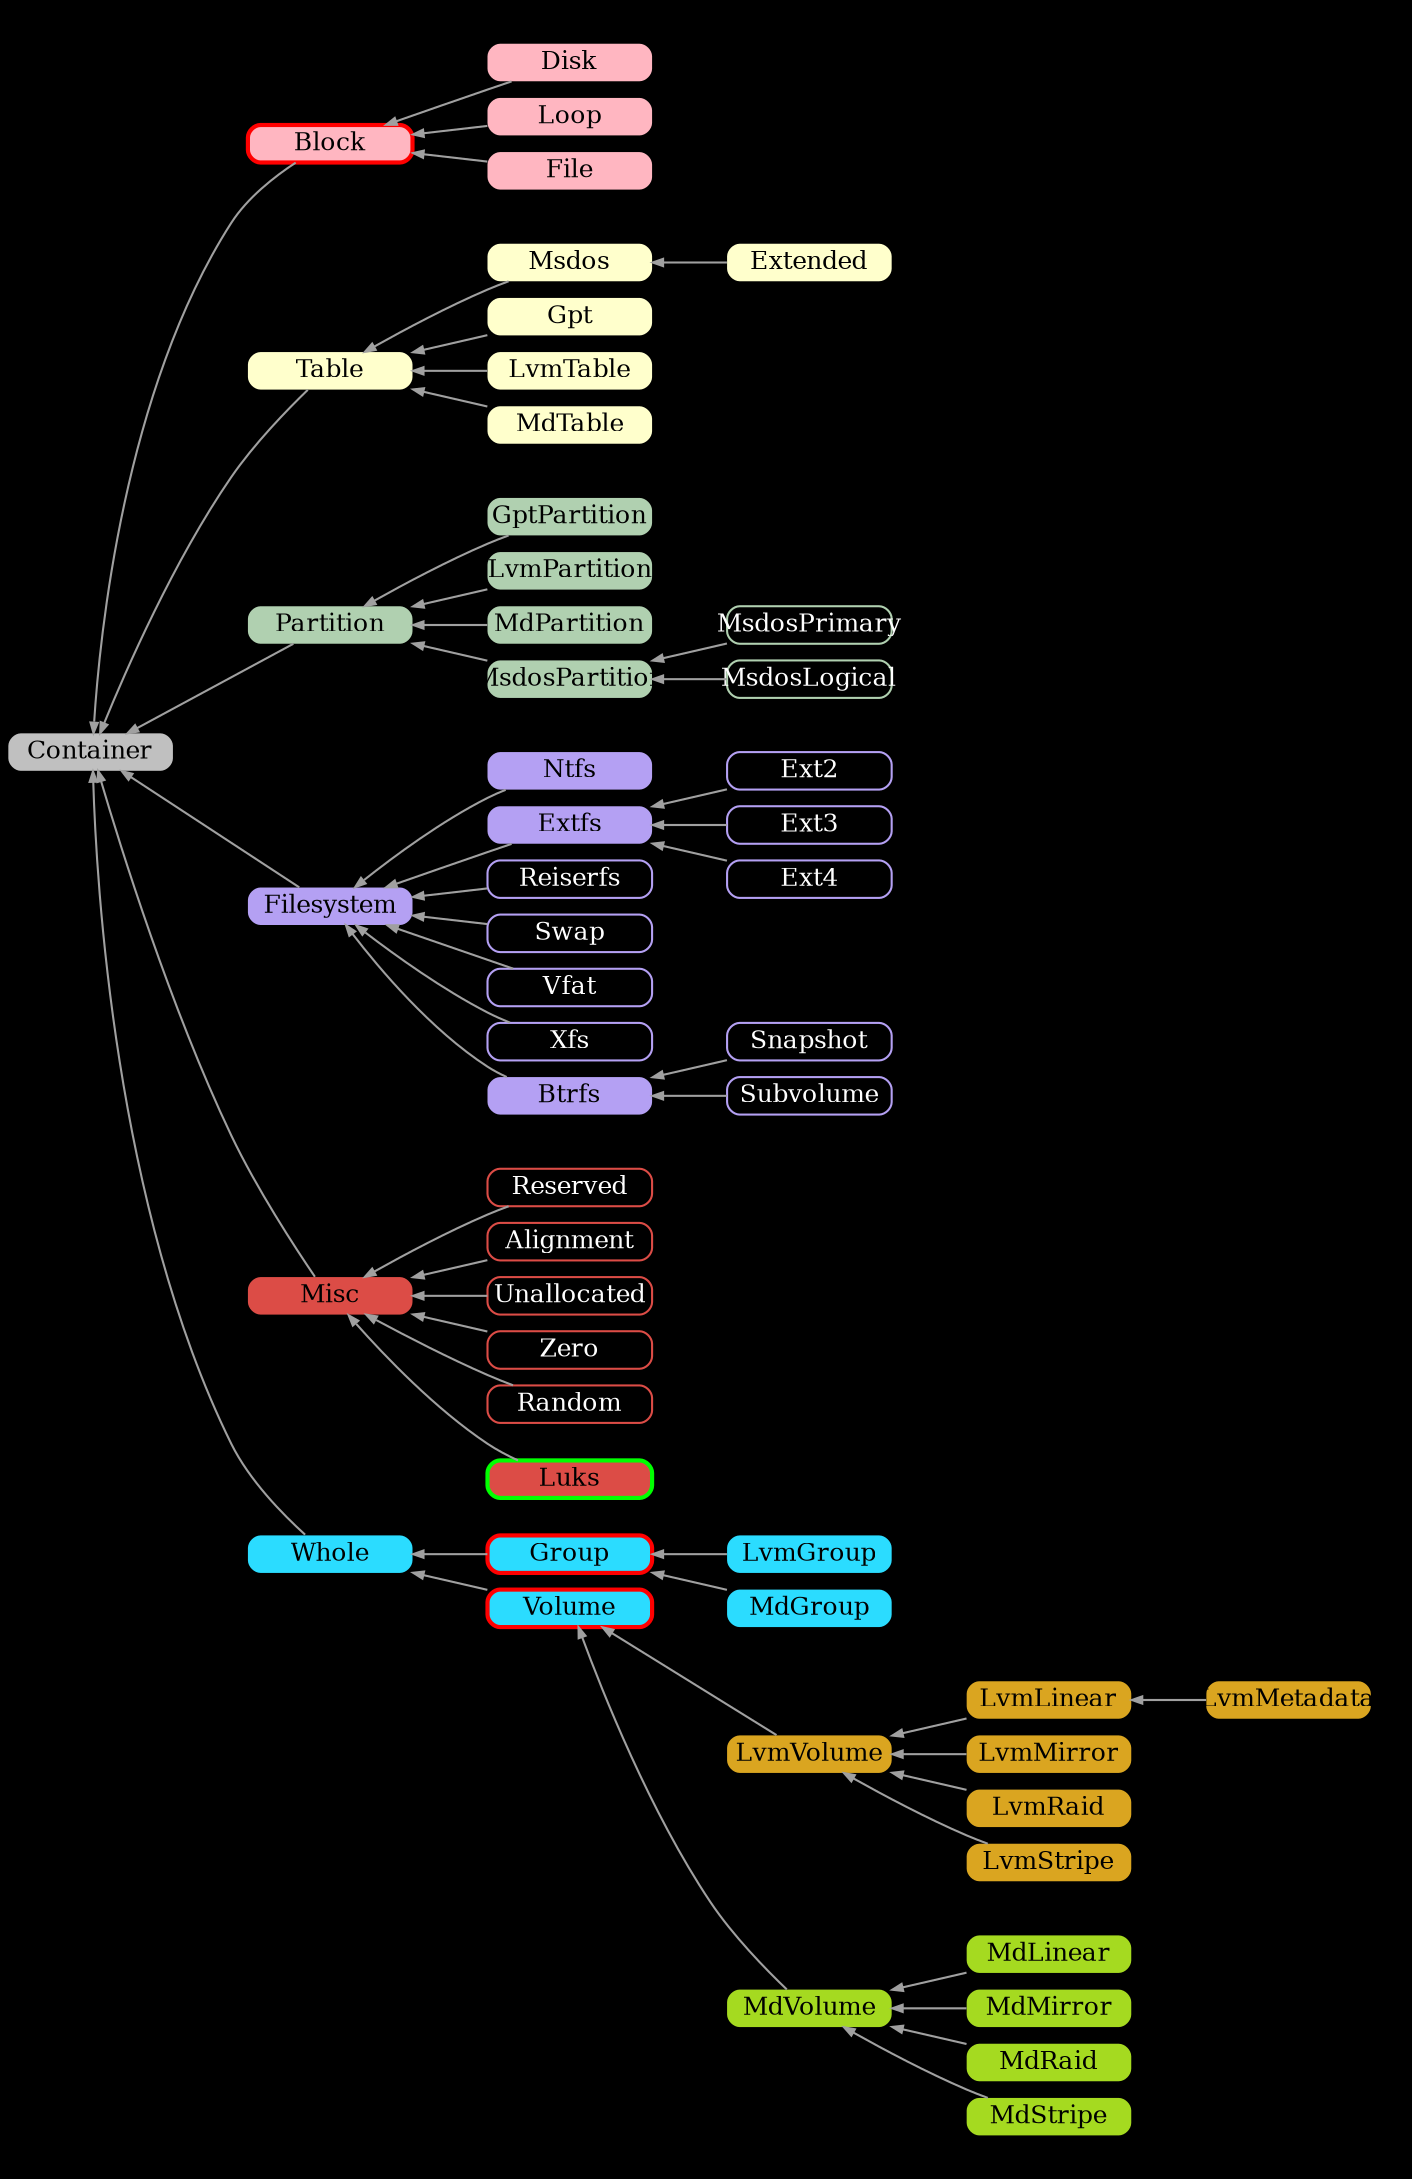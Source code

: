 digraph G
{
	graph [
		rankdir="RL"
		bgcolor=black
		color=white
		nodesep=0.1
		ranksep=0.5
	];

	node [
		shape=Mrecord
		fontsize=12
		style=filled
		width="1.1"
		height="0.25"
		fixedsize=true
		penwidth=0.0
	];

	edge [
		penwidth=1.0
		color="#A0A0A0"
		arrowsize=0.5
	];

	Container      [ fillcolor="#C0C0C0" ];

	Block          [ fillcolor="#FFB6C1" penwidth=2 color=red ];
	Disk           [ fillcolor="#FFB6C1" ];
	Loop           [ fillcolor="#FFB6C1" ];
	File           [ fillcolor="#FFB6C1" ];

	Table          [ fillcolor="#FFFFCC" ];
	Msdos          [ fillcolor="#FFFFCC" ];
	Extended       [ fillcolor="#FFFFCC" ];
	Gpt            [ fillcolor="#FFFFCC" ];
	LvmTable       [ fillcolor="#FFFFCC" ];
	MdTable        [ fillcolor="#FFFFCC" ];

	Partition      [ fillcolor="#B0D0B0" ];
	MsdosPartition [ fillcolor="#B0D0B0" ];
	GptPartition   [ fillcolor="#B0D0B0" ];
	LvmPartition   [ fillcolor="#B0D0B0" ];
	MdPartition    [ fillcolor="#B0D0B0" ];

	MsdosPrimary   [ color="#B0D0B0" fontcolor=white style=solid penwidth=1 ];
	MsdosLogical   [ color="#B0D0B0" fontcolor=white style=solid penwidth=1 ];

	Filesystem     [ fillcolor="#B4A0F3" ];
	Extfs          [ fillcolor="#B4A0F3" ];
	Btrfs          [ fillcolor="#B4A0F3" ];
	Ntfs           [ fillcolor="#B4A0F3" ];

	Ext2           [ color="#B4A0F3" fontcolor=white style=solid penwidth=1 ];
	Ext3           [ color="#B4A0F3" fontcolor=white style=solid penwidth=1 ];
	Ext4           [ color="#B4A0F3" fontcolor=white style=solid penwidth=1 ];

	Reiserfs       [ color="#B4A0F3" fontcolor=white style=solid penwidth=1 ];
	Swap           [ color="#B4A0F3" fontcolor=white style=solid penwidth=1 ];
	Vfat           [ color="#B4A0F3" fontcolor=white style=solid penwidth=1 ];
	Xfs            [ color="#B4A0F3" fontcolor=white style=solid penwidth=1 ];

	BtrfsSnapshot  [ label="Snapshot"  color="#B4A0F3" fontcolor=white style=solid penwidth=1 ];
	BtrfsSubvolume [ label="Subvolume" color="#B4A0F3" fontcolor=white style=solid penwidth=1 ];

	Misc           [ fillcolor="#DC4C46" ];

	Reserved       [ color="#DC4C46" fontcolor=white style=solid penwidth=1 ];
	Alignment      [ color="#DC4C46" fontcolor=white style=solid penwidth=1 ];
	Unallocated    [ color="#DC4C46" fontcolor=white style=solid penwidth=1 ];
	Zero           [ color="#DC4C46" fontcolor=white style=solid penwidth=1 ];
	Random         [ color="#DC4C46" fontcolor=white style=solid penwidth=1 ];

	Luks           [ fillcolor="#DC4C46" penwidth=2 color=green ];

	Volume         [ fillcolor="#2BDCFF" penwidth=2 color=red ];
	Whole          [ fillcolor="#2BDCFF" ];
	Group          [ fillcolor="#2BDCFF" penwidth=2 color=red ];
	LvmGroup       [ fillcolor="#2BDCFF" ];
	MdGroup        [ fillcolor="#2BDCFF" ];

	LvmLinear      [ fillcolor="#DAA520" ];
	LvmMetadata    [ fillcolor="#DAA520" ];
	LvmMirror      [ fillcolor="#DAA520" ];
	LvmRaid        [ fillcolor="#DAA520" ];
	LvmStripe      [ fillcolor="#DAA520" ];
	LvmVolume      [ fillcolor="#DAA520" ];

	MdLinear       [ fillcolor="#A5DA20" ];
	MdMirror       [ fillcolor="#A5DA20" ];
	MdRaid         [ fillcolor="#A5DA20" ];
	MdStripe       [ fillcolor="#A5DA20" ];
	MdVolume       [ fillcolor="#A5DA20" ];

	Block      -> Container;
	Filesystem -> Container;
	Misc       -> Container;
	Partition  -> Container;
	Table      -> Container;
	Whole      -> Container;

	LvmVolume  -> Volume;
	MdVolume   -> Volume;

	subgraph cluster_1 {
		color = transparent;

		Extended             -> Msdos;

		Gpt                  -> Table;
		LvmTable             -> Table;
		MdTable              -> Table;
		Msdos                -> Table;
	}

	subgraph cluster_2 {
		color = transparent;

		Btrfs                -> Filesystem;
		Extfs                -> Filesystem;
		Ntfs                 -> Filesystem;
		Reiserfs             -> Filesystem;
		Swap                 -> Filesystem;
		Vfat                 -> Filesystem;
		Xfs                  -> Filesystem;

		Ext2                 -> Extfs;
		Ext3                 -> Extfs;
		Ext4                 -> Extfs;

		BtrfsSubvolume       -> Btrfs;
		BtrfsSnapshot        -> Btrfs;
	}

	subgraph cluster_3 {
		color = transparent;

		Zero                 -> Misc;
		Random               -> Misc;
		Reserved             -> Misc;
		Alignment            -> Misc;
		Unallocated          -> Misc;
	}

	subgraph cluster_4 {
		color = transparent;

		MsdosPartition       -> Partition;
		GptPartition         -> Partition;
		LvmPartition         -> Partition;
		MdPartition          -> Partition;

		MsdosPrimary         -> MsdosPartition;
		MsdosLogical         -> MsdosPartition;
	}

	subgraph cluster_5 {
		color = transparent;

		LvmMetadata          -> LvmLinear;
		LvmLinear            -> LvmVolume;
		LvmMirror            -> LvmVolume;
		LvmRaid              -> LvmVolume;
		LvmStripe            -> LvmVolume;
	}

	subgraph cluster_6 {
		color = transparent;

		MdLinear             -> MdVolume;
		MdMirror             -> MdVolume;
		MdRaid               -> MdVolume;
		MdStripe             -> MdVolume;
	}

	subgraph cluster_7 {
		color = transparent;

		LvmGroup             -> Group;
		MdGroup              -> Group;
		Group                -> Whole;
		Volume               -> Whole;
	}

	subgraph cluster_8 {
		color = transparent;

		Disk                 -> Block;
		Loop                 -> Block;
		File                 -> Block;
	}

	Luks -> Misc;
}

